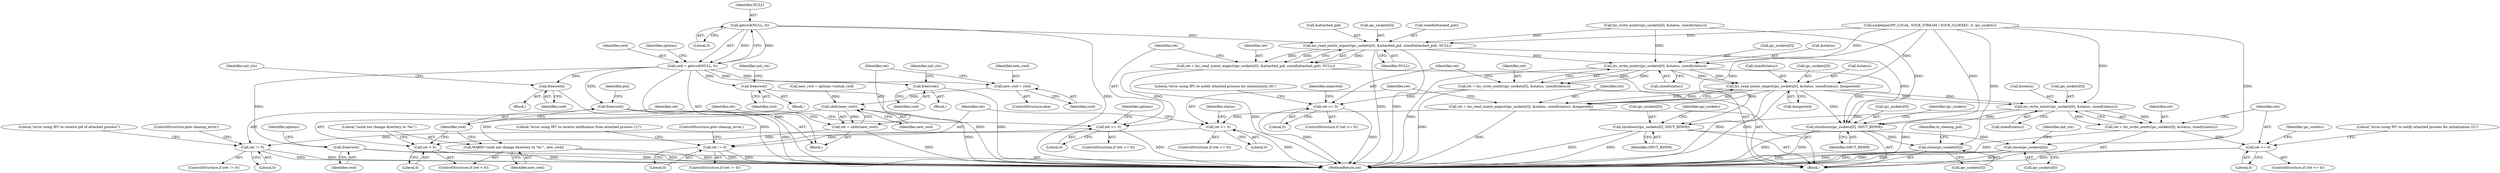 digraph "0_lxc_5c3fcae78b63ac9dd56e36075903921bd9461f9e_0@API" {
"1000220" [label="(Call,getcwd(NULL, 0))"];
"1000218" [label="(Call,cwd = getcwd(NULL, 0))"];
"1000248" [label="(Call,free(cwd))"];
"1000271" [label="(Call,free(cwd))"];
"1000288" [label="(Call,free(cwd))"];
"1000306" [label="(Call,free(cwd))"];
"1000590" [label="(Call,new_cwd = cwd)"];
"1000595" [label="(Call,chdir(new_cwd))"];
"1000593" [label="(Call,ret = chdir(new_cwd))"];
"1000598" [label="(Call,ret < 0)"];
"1000601" [label="(Call,WARN(\"could not change directory to '%s'\", new_cwd))"];
"1000604" [label="(Call,free(cwd))"];
"1000345" [label="(Call,lxc_read_nointr_expect(ipc_sockets[0], &attached_pid, sizeof(attached_pid), NULL))"];
"1000343" [label="(Call,ret = lxc_read_nointr_expect(ipc_sockets[0], &attached_pid, sizeof(attached_pid), NULL))"];
"1000355" [label="(Call,ret <= 0)"];
"1000360" [label="(Call,ret != 0)"];
"1000396" [label="(Call,lxc_write_nointr(ipc_sockets[0], &status, sizeof(status)))"];
"1000394" [label="(Call,ret = lxc_write_nointr(ipc_sockets[0], &status, sizeof(status)))"];
"1000405" [label="(Call,ret <= 0)"];
"1000417" [label="(Call,lxc_read_nointr_expect(ipc_sockets[0], &status, sizeof(status), &expected))"];
"1000415" [label="(Call,ret = lxc_read_nointr_expect(ipc_sockets[0], &status, sizeof(status), &expected))"];
"1000428" [label="(Call,ret <= 0)"];
"1000433" [label="(Call,ret != 0)"];
"1000444" [label="(Call,lxc_write_nointr(ipc_sockets[0], &status, sizeof(status)))"];
"1000442" [label="(Call,ret = lxc_write_nointr(ipc_sockets[0], &status, sizeof(status)))"];
"1000453" [label="(Call,ret <= 0)"];
"1000460" [label="(Call,shutdown(ipc_sockets[0], SHUT_RDWR))"];
"1000465" [label="(Call,close(ipc_sockets[0]))"];
"1000478" [label="(Call,shutdown(ipc_sockets[0], SHUT_RDWR))"];
"1000483" [label="(Call,close(ipc_sockets[0]))"];
"1000222" [label="(Literal,0)"];
"1000458" [label="(Literal,\"error using IPC to notify attached process for initialization (2)\")"];
"1000605" [label="(Identifier,cwd)"];
"1000410" [label="(Literal,\"error using IPC to notify attached process for initialization (0)\")"];
"1000461" [label="(Call,ipc_sockets[0])"];
"1000364" [label="(Literal,\"error using IPC to receive pid of attached process\")"];
"1000421" [label="(Call,&status)"];
"1000354" [label="(ControlStructure,if (ret <= 0))"];
"1000483" [label="(Call,close(ipc_sockets[0]))"];
"1000425" [label="(Call,&expected)"];
"1000454" [label="(Identifier,ret)"];
"1000219" [label="(Identifier,cwd)"];
"1000291" [label="(Identifier,init_ctx)"];
"1000443" [label="(Identifier,ret)"];
"1000285" [label="(Block,)"];
"1000369" [label="(Identifier,options)"];
"1000445" [label="(Call,ipc_sockets[0])"];
"1000327" [label="(Call,lxc_write_nointr(ipc_sockets[0], &status, sizeof(status)))"];
"1000257" [label="(Call,socketpair(PF_LOCAL, SOCK_STREAM | SOCK_CLOEXEC, 0, ipc_sockets))"];
"1000432" [label="(ControlStructure,if (ret != 0))"];
"1000134" [label="(Block,)"];
"1000440" [label="(Identifier,status)"];
"1000595" [label="(Call,chdir(new_cwd))"];
"1000271" [label="(Call,free(cwd))"];
"1000311" [label="(Identifier,options)"];
"1000435" [label="(Literal,0)"];
"1000407" [label="(Literal,0)"];
"1000592" [label="(Identifier,cwd)"];
"1000413" [label="(Identifier,expected)"];
"1000406" [label="(Identifier,ret)"];
"1000356" [label="(Identifier,ret)"];
"1000355" [label="(Call,ret <= 0)"];
"1000488" [label="(Identifier,to_cleanup_pid)"];
"1000448" [label="(Call,&status)"];
"1000603" [label="(Identifier,new_cwd)"];
"1000415" [label="(Call,ret = lxc_read_nointr_expect(ipc_sockets[0], &status, sizeof(status), &expected))"];
"1000597" [label="(ControlStructure,if (ret < 0))"];
"1000590" [label="(Call,new_cwd = cwd)"];
"1000658" [label="(MethodReturn,int)"];
"1000479" [label="(Call,ipc_sockets[0])"];
"1000404" [label="(ControlStructure,if (ret <= 0))"];
"1000359" [label="(ControlStructure,if (ret != 0))"];
"1000450" [label="(Call,sizeof(status))"];
"1000343" [label="(Call,ret = lxc_read_nointr_expect(ipc_sockets[0], &attached_pid, sizeof(attached_pid), NULL))"];
"1000289" [label="(Identifier,cwd)"];
"1000397" [label="(Call,ipc_sockets[0])"];
"1000249" [label="(Identifier,cwd)"];
"1000465" [label="(Call,close(ipc_sockets[0]))"];
"1000274" [label="(Identifier,init_ctx)"];
"1000429" [label="(Identifier,ret)"];
"1000609" [label="(Identifier,pid)"];
"1000361" [label="(Identifier,ret)"];
"1000395" [label="(Identifier,ret)"];
"1000417" [label="(Call,lxc_read_nointr_expect(ipc_sockets[0], &status, sizeof(status), &expected))"];
"1000394" [label="(Call,ret = lxc_write_nointr(ipc_sockets[0], &status, sizeof(status)))"];
"1000455" [label="(Literal,0)"];
"1000288" [label="(Call,free(cwd))"];
"1000453" [label="(Call,ret <= 0)"];
"1000437" [label="(Literal,\"error using IPC to receive notification from attached process (1)\")"];
"1000306" [label="(Call,free(cwd))"];
"1000402" [label="(Call,sizeof(status))"];
"1000430" [label="(Literal,0)"];
"1000349" [label="(Call,&attached_pid)"];
"1000452" [label="(ControlStructure,if (ret <= 0))"];
"1000423" [label="(Call,sizeof(status))"];
"1000444" [label="(Call,lxc_write_nointr(ipc_sockets[0], &status, sizeof(status)))"];
"1000248" [label="(Call,free(cwd))"];
"1000584" [label="(Call,new_cwd = options->initial_cwd)"];
"1000400" [label="(Call,&status)"];
"1000466" [label="(Call,ipc_sockets[0])"];
"1000604" [label="(Call,free(cwd))"];
"1000353" [label="(Identifier,NULL)"];
"1000482" [label="(Identifier,SHUT_RDWR)"];
"1000416" [label="(Identifier,ret)"];
"1000346" [label="(Call,ipc_sockets[0])"];
"1000272" [label="(Identifier,cwd)"];
"1000598" [label="(Call,ret < 0)"];
"1000599" [label="(Identifier,ret)"];
"1000251" [label="(Identifier,init_ctx)"];
"1000478" [label="(Call,shutdown(ipc_sockets[0], SHUT_RDWR))"];
"1000226" [label="(Identifier,options)"];
"1000470" [label="(Identifier,init_ctx)"];
"1000360" [label="(Call,ret != 0)"];
"1000485" [label="(Identifier,ipc_sockets)"];
"1000591" [label="(Identifier,new_cwd)"];
"1000484" [label="(Call,ipc_sockets[0])"];
"1000596" [label="(Identifier,new_cwd)"];
"1000396" [label="(Call,lxc_write_nointr(ipc_sockets[0], &status, sizeof(status)))"];
"1000460" [label="(Call,shutdown(ipc_sockets[0], SHUT_RDWR))"];
"1000602" [label="(Literal,\"could not change directory to '%s'\")"];
"1000365" [label="(ControlStructure,goto cleanup_error;)"];
"1000268" [label="(Block,)"];
"1000307" [label="(Identifier,cwd)"];
"1000357" [label="(Literal,0)"];
"1000220" [label="(Call,getcwd(NULL, 0))"];
"1000245" [label="(Block,)"];
"1000433" [label="(Call,ret != 0)"];
"1000464" [label="(Identifier,SHUT_RDWR)"];
"1000442" [label="(Call,ret = lxc_write_nointr(ipc_sockets[0], &status, sizeof(status)))"];
"1000467" [label="(Identifier,ipc_sockets)"];
"1000601" [label="(Call,WARN(\"could not change directory to '%s'\", new_cwd))"];
"1000438" [label="(ControlStructure,goto cleanup_error;)"];
"1000427" [label="(ControlStructure,if (ret <= 0))"];
"1000345" [label="(Call,lxc_read_nointr_expect(ipc_sockets[0], &attached_pid, sizeof(attached_pid), NULL))"];
"1000218" [label="(Call,cwd = getcwd(NULL, 0))"];
"1000589" [label="(ControlStructure,else)"];
"1000221" [label="(Identifier,NULL)"];
"1000344" [label="(Identifier,ret)"];
"1000418" [label="(Call,ipc_sockets[0])"];
"1000462" [label="(Identifier,ipc_sockets)"];
"1000600" [label="(Literal,0)"];
"1000594" [label="(Identifier,ret)"];
"1000405" [label="(Call,ret <= 0)"];
"1000362" [label="(Literal,0)"];
"1000428" [label="(Call,ret <= 0)"];
"1000593" [label="(Call,ret = chdir(new_cwd))"];
"1000297" [label="(Block,)"];
"1000434" [label="(Identifier,ret)"];
"1000351" [label="(Call,sizeof(attached_pid))"];
"1000220" -> "1000218"  [label="AST: "];
"1000220" -> "1000222"  [label="CFG: "];
"1000221" -> "1000220"  [label="AST: "];
"1000222" -> "1000220"  [label="AST: "];
"1000218" -> "1000220"  [label="CFG: "];
"1000220" -> "1000658"  [label="DDG: "];
"1000220" -> "1000218"  [label="DDG: "];
"1000220" -> "1000218"  [label="DDG: "];
"1000220" -> "1000345"  [label="DDG: "];
"1000218" -> "1000134"  [label="AST: "];
"1000219" -> "1000218"  [label="AST: "];
"1000226" -> "1000218"  [label="CFG: "];
"1000218" -> "1000658"  [label="DDG: "];
"1000218" -> "1000248"  [label="DDG: "];
"1000218" -> "1000271"  [label="DDG: "];
"1000218" -> "1000288"  [label="DDG: "];
"1000218" -> "1000306"  [label="DDG: "];
"1000218" -> "1000590"  [label="DDG: "];
"1000218" -> "1000604"  [label="DDG: "];
"1000248" -> "1000245"  [label="AST: "];
"1000248" -> "1000249"  [label="CFG: "];
"1000249" -> "1000248"  [label="AST: "];
"1000251" -> "1000248"  [label="CFG: "];
"1000248" -> "1000658"  [label="DDG: "];
"1000271" -> "1000268"  [label="AST: "];
"1000271" -> "1000272"  [label="CFG: "];
"1000272" -> "1000271"  [label="AST: "];
"1000274" -> "1000271"  [label="CFG: "];
"1000271" -> "1000658"  [label="DDG: "];
"1000288" -> "1000285"  [label="AST: "];
"1000288" -> "1000289"  [label="CFG: "];
"1000289" -> "1000288"  [label="AST: "];
"1000291" -> "1000288"  [label="CFG: "];
"1000288" -> "1000658"  [label="DDG: "];
"1000306" -> "1000297"  [label="AST: "];
"1000306" -> "1000307"  [label="CFG: "];
"1000307" -> "1000306"  [label="AST: "];
"1000311" -> "1000306"  [label="CFG: "];
"1000306" -> "1000658"  [label="DDG: "];
"1000590" -> "1000589"  [label="AST: "];
"1000590" -> "1000592"  [label="CFG: "];
"1000591" -> "1000590"  [label="AST: "];
"1000592" -> "1000590"  [label="AST: "];
"1000594" -> "1000590"  [label="CFG: "];
"1000590" -> "1000595"  [label="DDG: "];
"1000595" -> "1000593"  [label="AST: "];
"1000595" -> "1000596"  [label="CFG: "];
"1000596" -> "1000595"  [label="AST: "];
"1000593" -> "1000595"  [label="CFG: "];
"1000595" -> "1000658"  [label="DDG: "];
"1000595" -> "1000593"  [label="DDG: "];
"1000584" -> "1000595"  [label="DDG: "];
"1000595" -> "1000601"  [label="DDG: "];
"1000593" -> "1000134"  [label="AST: "];
"1000594" -> "1000593"  [label="AST: "];
"1000599" -> "1000593"  [label="CFG: "];
"1000593" -> "1000658"  [label="DDG: "];
"1000593" -> "1000598"  [label="DDG: "];
"1000598" -> "1000597"  [label="AST: "];
"1000598" -> "1000600"  [label="CFG: "];
"1000599" -> "1000598"  [label="AST: "];
"1000600" -> "1000598"  [label="AST: "];
"1000602" -> "1000598"  [label="CFG: "];
"1000605" -> "1000598"  [label="CFG: "];
"1000598" -> "1000658"  [label="DDG: "];
"1000601" -> "1000597"  [label="AST: "];
"1000601" -> "1000603"  [label="CFG: "];
"1000602" -> "1000601"  [label="AST: "];
"1000603" -> "1000601"  [label="AST: "];
"1000605" -> "1000601"  [label="CFG: "];
"1000601" -> "1000658"  [label="DDG: "];
"1000601" -> "1000658"  [label="DDG: "];
"1000604" -> "1000134"  [label="AST: "];
"1000604" -> "1000605"  [label="CFG: "];
"1000605" -> "1000604"  [label="AST: "];
"1000609" -> "1000604"  [label="CFG: "];
"1000604" -> "1000658"  [label="DDG: "];
"1000345" -> "1000343"  [label="AST: "];
"1000345" -> "1000353"  [label="CFG: "];
"1000346" -> "1000345"  [label="AST: "];
"1000349" -> "1000345"  [label="AST: "];
"1000351" -> "1000345"  [label="AST: "];
"1000353" -> "1000345"  [label="AST: "];
"1000343" -> "1000345"  [label="CFG: "];
"1000345" -> "1000658"  [label="DDG: "];
"1000345" -> "1000658"  [label="DDG: "];
"1000345" -> "1000343"  [label="DDG: "];
"1000345" -> "1000343"  [label="DDG: "];
"1000345" -> "1000343"  [label="DDG: "];
"1000327" -> "1000345"  [label="DDG: "];
"1000257" -> "1000345"  [label="DDG: "];
"1000345" -> "1000396"  [label="DDG: "];
"1000345" -> "1000478"  [label="DDG: "];
"1000343" -> "1000297"  [label="AST: "];
"1000344" -> "1000343"  [label="AST: "];
"1000356" -> "1000343"  [label="CFG: "];
"1000343" -> "1000658"  [label="DDG: "];
"1000343" -> "1000355"  [label="DDG: "];
"1000355" -> "1000354"  [label="AST: "];
"1000355" -> "1000357"  [label="CFG: "];
"1000356" -> "1000355"  [label="AST: "];
"1000357" -> "1000355"  [label="AST: "];
"1000361" -> "1000355"  [label="CFG: "];
"1000369" -> "1000355"  [label="CFG: "];
"1000355" -> "1000658"  [label="DDG: "];
"1000355" -> "1000360"  [label="DDG: "];
"1000360" -> "1000359"  [label="AST: "];
"1000360" -> "1000362"  [label="CFG: "];
"1000361" -> "1000360"  [label="AST: "];
"1000362" -> "1000360"  [label="AST: "];
"1000364" -> "1000360"  [label="CFG: "];
"1000365" -> "1000360"  [label="CFG: "];
"1000360" -> "1000658"  [label="DDG: "];
"1000360" -> "1000658"  [label="DDG: "];
"1000396" -> "1000394"  [label="AST: "];
"1000396" -> "1000402"  [label="CFG: "];
"1000397" -> "1000396"  [label="AST: "];
"1000400" -> "1000396"  [label="AST: "];
"1000402" -> "1000396"  [label="AST: "];
"1000394" -> "1000396"  [label="CFG: "];
"1000396" -> "1000658"  [label="DDG: "];
"1000396" -> "1000394"  [label="DDG: "];
"1000396" -> "1000394"  [label="DDG: "];
"1000257" -> "1000396"  [label="DDG: "];
"1000327" -> "1000396"  [label="DDG: "];
"1000396" -> "1000417"  [label="DDG: "];
"1000396" -> "1000417"  [label="DDG: "];
"1000396" -> "1000478"  [label="DDG: "];
"1000394" -> "1000297"  [label="AST: "];
"1000395" -> "1000394"  [label="AST: "];
"1000406" -> "1000394"  [label="CFG: "];
"1000394" -> "1000658"  [label="DDG: "];
"1000394" -> "1000405"  [label="DDG: "];
"1000405" -> "1000404"  [label="AST: "];
"1000405" -> "1000407"  [label="CFG: "];
"1000406" -> "1000405"  [label="AST: "];
"1000407" -> "1000405"  [label="AST: "];
"1000410" -> "1000405"  [label="CFG: "];
"1000413" -> "1000405"  [label="CFG: "];
"1000405" -> "1000658"  [label="DDG: "];
"1000405" -> "1000658"  [label="DDG: "];
"1000417" -> "1000415"  [label="AST: "];
"1000417" -> "1000425"  [label="CFG: "];
"1000418" -> "1000417"  [label="AST: "];
"1000421" -> "1000417"  [label="AST: "];
"1000423" -> "1000417"  [label="AST: "];
"1000425" -> "1000417"  [label="AST: "];
"1000415" -> "1000417"  [label="CFG: "];
"1000417" -> "1000658"  [label="DDG: "];
"1000417" -> "1000658"  [label="DDG: "];
"1000417" -> "1000415"  [label="DDG: "];
"1000417" -> "1000415"  [label="DDG: "];
"1000417" -> "1000415"  [label="DDG: "];
"1000257" -> "1000417"  [label="DDG: "];
"1000417" -> "1000444"  [label="DDG: "];
"1000417" -> "1000444"  [label="DDG: "];
"1000417" -> "1000478"  [label="DDG: "];
"1000415" -> "1000297"  [label="AST: "];
"1000416" -> "1000415"  [label="AST: "];
"1000429" -> "1000415"  [label="CFG: "];
"1000415" -> "1000658"  [label="DDG: "];
"1000415" -> "1000428"  [label="DDG: "];
"1000428" -> "1000427"  [label="AST: "];
"1000428" -> "1000430"  [label="CFG: "];
"1000429" -> "1000428"  [label="AST: "];
"1000430" -> "1000428"  [label="AST: "];
"1000434" -> "1000428"  [label="CFG: "];
"1000440" -> "1000428"  [label="CFG: "];
"1000428" -> "1000658"  [label="DDG: "];
"1000428" -> "1000433"  [label="DDG: "];
"1000433" -> "1000432"  [label="AST: "];
"1000433" -> "1000435"  [label="CFG: "];
"1000434" -> "1000433"  [label="AST: "];
"1000435" -> "1000433"  [label="AST: "];
"1000437" -> "1000433"  [label="CFG: "];
"1000438" -> "1000433"  [label="CFG: "];
"1000433" -> "1000658"  [label="DDG: "];
"1000433" -> "1000658"  [label="DDG: "];
"1000444" -> "1000442"  [label="AST: "];
"1000444" -> "1000450"  [label="CFG: "];
"1000445" -> "1000444"  [label="AST: "];
"1000448" -> "1000444"  [label="AST: "];
"1000450" -> "1000444"  [label="AST: "];
"1000442" -> "1000444"  [label="CFG: "];
"1000444" -> "1000658"  [label="DDG: "];
"1000444" -> "1000442"  [label="DDG: "];
"1000444" -> "1000442"  [label="DDG: "];
"1000257" -> "1000444"  [label="DDG: "];
"1000444" -> "1000460"  [label="DDG: "];
"1000444" -> "1000478"  [label="DDG: "];
"1000442" -> "1000297"  [label="AST: "];
"1000443" -> "1000442"  [label="AST: "];
"1000454" -> "1000442"  [label="CFG: "];
"1000442" -> "1000658"  [label="DDG: "];
"1000442" -> "1000453"  [label="DDG: "];
"1000453" -> "1000452"  [label="AST: "];
"1000453" -> "1000455"  [label="CFG: "];
"1000454" -> "1000453"  [label="AST: "];
"1000455" -> "1000453"  [label="AST: "];
"1000458" -> "1000453"  [label="CFG: "];
"1000462" -> "1000453"  [label="CFG: "];
"1000453" -> "1000658"  [label="DDG: "];
"1000453" -> "1000658"  [label="DDG: "];
"1000460" -> "1000297"  [label="AST: "];
"1000460" -> "1000464"  [label="CFG: "];
"1000461" -> "1000460"  [label="AST: "];
"1000464" -> "1000460"  [label="AST: "];
"1000467" -> "1000460"  [label="CFG: "];
"1000460" -> "1000658"  [label="DDG: "];
"1000460" -> "1000658"  [label="DDG: "];
"1000257" -> "1000460"  [label="DDG: "];
"1000460" -> "1000465"  [label="DDG: "];
"1000465" -> "1000297"  [label="AST: "];
"1000465" -> "1000466"  [label="CFG: "];
"1000466" -> "1000465"  [label="AST: "];
"1000470" -> "1000465"  [label="CFG: "];
"1000465" -> "1000658"  [label="DDG: "];
"1000465" -> "1000658"  [label="DDG: "];
"1000257" -> "1000465"  [label="DDG: "];
"1000478" -> "1000297"  [label="AST: "];
"1000478" -> "1000482"  [label="CFG: "];
"1000479" -> "1000478"  [label="AST: "];
"1000482" -> "1000478"  [label="AST: "];
"1000485" -> "1000478"  [label="CFG: "];
"1000478" -> "1000658"  [label="DDG: "];
"1000478" -> "1000658"  [label="DDG: "];
"1000327" -> "1000478"  [label="DDG: "];
"1000257" -> "1000478"  [label="DDG: "];
"1000478" -> "1000483"  [label="DDG: "];
"1000483" -> "1000297"  [label="AST: "];
"1000483" -> "1000484"  [label="CFG: "];
"1000484" -> "1000483"  [label="AST: "];
"1000488" -> "1000483"  [label="CFG: "];
"1000483" -> "1000658"  [label="DDG: "];
"1000483" -> "1000658"  [label="DDG: "];
"1000257" -> "1000483"  [label="DDG: "];
}
